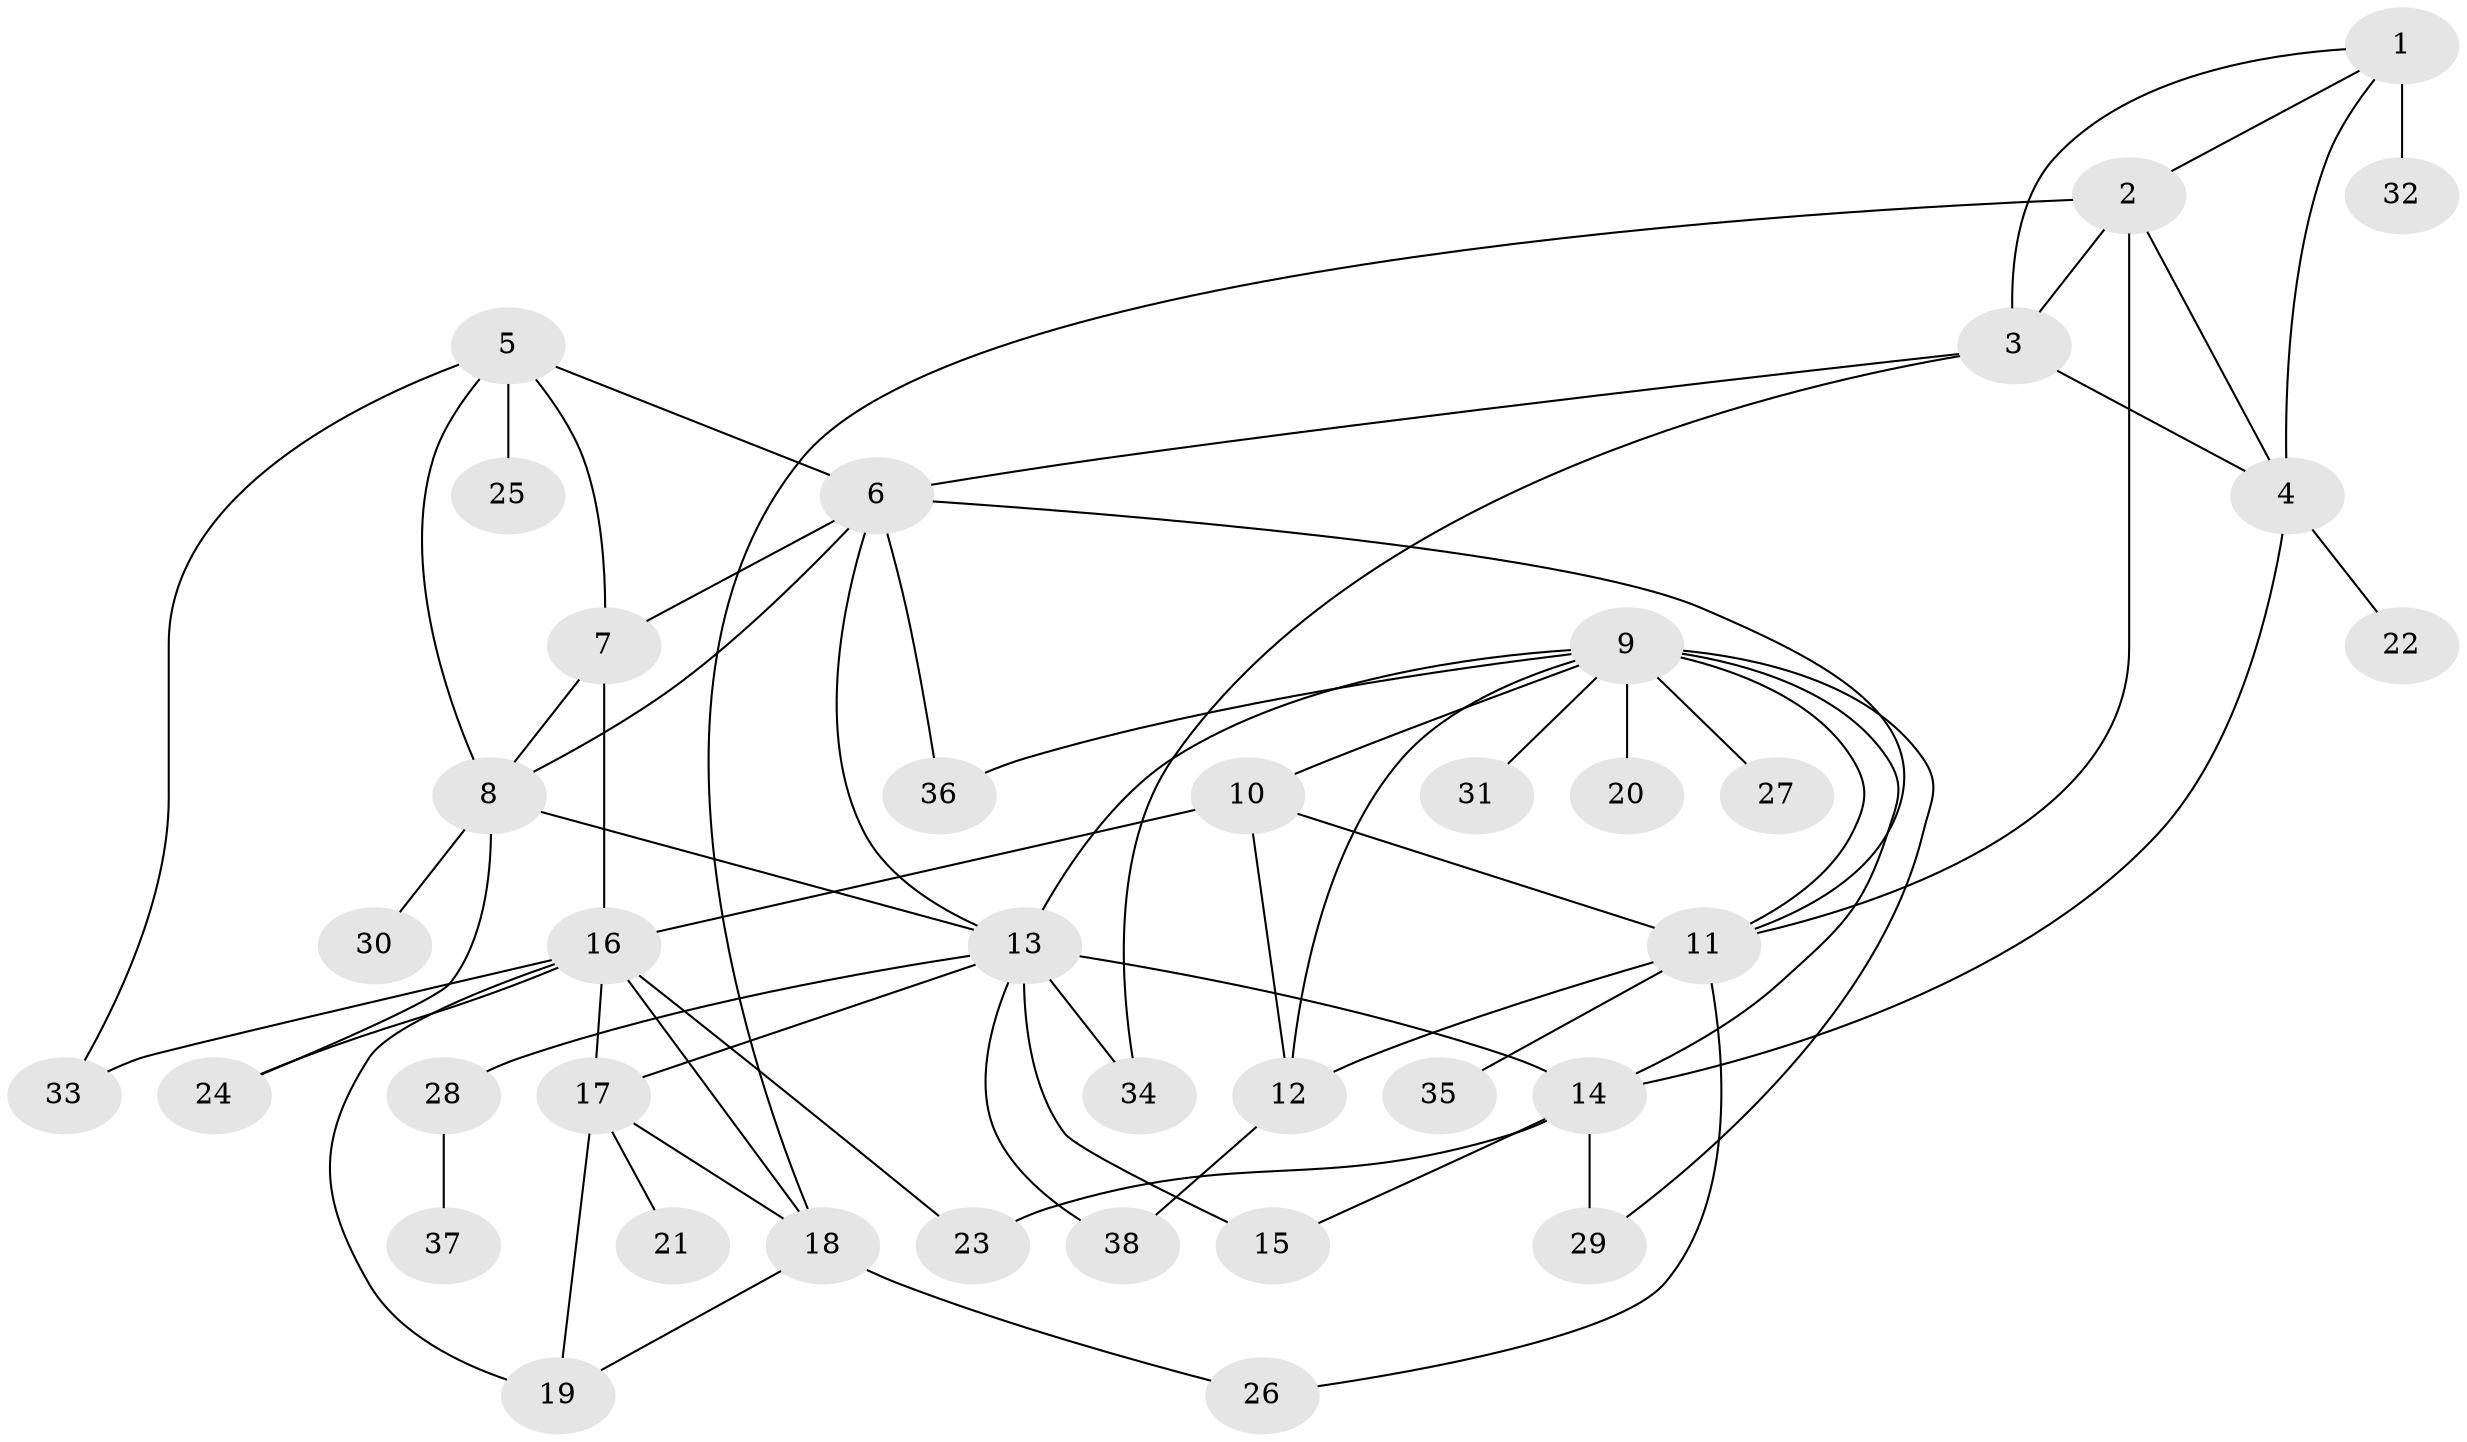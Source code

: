 // original degree distribution, {8: 0.03260869565217391, 6: 0.08695652173913043, 7: 0.010869565217391304, 9: 0.03260869565217391, 13: 0.010869565217391304, 5: 0.021739130434782608, 14: 0.010869565217391304, 4: 0.010869565217391304, 1: 0.5543478260869565, 2: 0.18478260869565216, 3: 0.043478260869565216}
// Generated by graph-tools (version 1.1) at 2025/52/03/04/25 22:52:34]
// undirected, 38 vertices, 66 edges
graph export_dot {
  node [color=gray90,style=filled];
  1;
  2;
  3;
  4;
  5;
  6;
  7;
  8;
  9;
  10;
  11;
  12;
  13;
  14;
  15;
  16;
  17;
  18;
  19;
  20;
  21;
  22;
  23;
  24;
  25;
  26;
  27;
  28;
  29;
  30;
  31;
  32;
  33;
  34;
  35;
  36;
  37;
  38;
  1 -- 2 [weight=1.0];
  1 -- 3 [weight=1.0];
  1 -- 4 [weight=1.0];
  1 -- 32 [weight=4.0];
  2 -- 3 [weight=1.0];
  2 -- 4 [weight=1.0];
  2 -- 11 [weight=1.0];
  2 -- 18 [weight=1.0];
  3 -- 4 [weight=1.0];
  3 -- 6 [weight=1.0];
  3 -- 34 [weight=1.0];
  4 -- 14 [weight=1.0];
  4 -- 22 [weight=1.0];
  5 -- 6 [weight=1.0];
  5 -- 7 [weight=1.0];
  5 -- 8 [weight=1.0];
  5 -- 25 [weight=1.0];
  5 -- 33 [weight=1.0];
  6 -- 7 [weight=1.0];
  6 -- 8 [weight=1.0];
  6 -- 11 [weight=1.0];
  6 -- 13 [weight=1.0];
  6 -- 36 [weight=1.0];
  7 -- 8 [weight=1.0];
  7 -- 16 [weight=1.0];
  8 -- 13 [weight=1.0];
  8 -- 24 [weight=1.0];
  8 -- 30 [weight=1.0];
  9 -- 10 [weight=1.0];
  9 -- 11 [weight=1.0];
  9 -- 12 [weight=1.0];
  9 -- 13 [weight=1.0];
  9 -- 14 [weight=1.0];
  9 -- 20 [weight=3.0];
  9 -- 27 [weight=1.0];
  9 -- 29 [weight=1.0];
  9 -- 31 [weight=1.0];
  9 -- 36 [weight=1.0];
  10 -- 11 [weight=1.0];
  10 -- 12 [weight=1.0];
  10 -- 16 [weight=1.0];
  11 -- 12 [weight=1.0];
  11 -- 26 [weight=1.0];
  11 -- 35 [weight=1.0];
  12 -- 38 [weight=1.0];
  13 -- 14 [weight=8.0];
  13 -- 15 [weight=2.0];
  13 -- 17 [weight=1.0];
  13 -- 28 [weight=1.0];
  13 -- 34 [weight=1.0];
  13 -- 38 [weight=1.0];
  14 -- 15 [weight=1.0];
  14 -- 23 [weight=1.0];
  14 -- 29 [weight=1.0];
  16 -- 17 [weight=1.0];
  16 -- 18 [weight=1.0];
  16 -- 19 [weight=1.0];
  16 -- 23 [weight=1.0];
  16 -- 24 [weight=1.0];
  16 -- 33 [weight=1.0];
  17 -- 18 [weight=1.0];
  17 -- 19 [weight=1.0];
  17 -- 21 [weight=4.0];
  18 -- 19 [weight=1.0];
  18 -- 26 [weight=1.0];
  28 -- 37 [weight=1.0];
}
